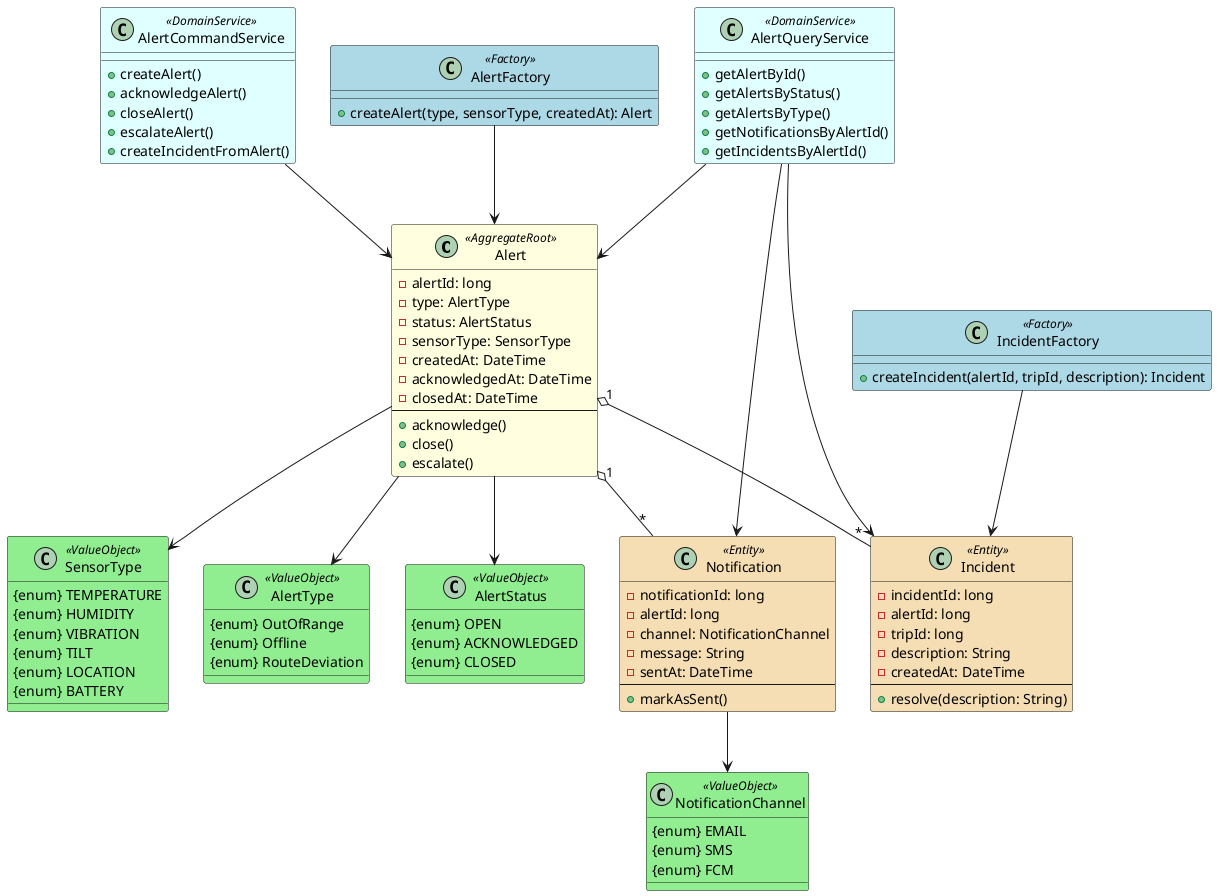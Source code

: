 @startuml
skinparam class {
  BackgroundColor<<Entity>> Wheat
  BackgroundColor<<AggregateRoot>> LightYellow
  BackgroundColor<<Factory>> LightBlue
  BackgroundColor<<ValueObject>> LightGreen
  BackgroundColor<<DomainService>> LightCyan
}

' ========================
' Entities / Aggregate Root
' ========================
class Alert <<AggregateRoot>> {
  - alertId: long
  - type: AlertType
  - status: AlertStatus
  - sensorType: SensorType
  - createdAt: DateTime
  - acknowledgedAt: DateTime
  - closedAt: DateTime
  --
  + acknowledge()
  + close()
  + escalate()
}

class Notification <<Entity>> {
  - notificationId: long
  - alertId: long
  - channel: NotificationChannel
  - message: String
  - sentAt: DateTime
  --
  + markAsSent()
}

class Incident <<Entity>> {
  - incidentId: long
  - alertId: long
  - tripId: long
  - description: String
  - createdAt: DateTime
  --
  + resolve(description: String)
}

' ========================
' Factories
' ========================
class AlertFactory <<Factory>> {
  + createAlert(type, sensorType, createdAt): Alert
}

class IncidentFactory <<Factory>> {
  + createIncident(alertId, tripId, description): Incident
}

' ========================
' Value Objects
' ========================
class AlertType <<ValueObject>> {
  {enum} OutOfRange
  {enum} Offline
  {enum} RouteDeviation
}

class AlertStatus <<ValueObject>> {
  {enum} OPEN
  {enum} ACKNOWLEDGED
  {enum} CLOSED
}

class SensorType <<ValueObject>> {
  {enum} TEMPERATURE
  {enum} HUMIDITY
  {enum} VIBRATION
  {enum} TILT
  {enum} LOCATION
  {enum} BATTERY
}

class NotificationChannel <<ValueObject>> {
  {enum} EMAIL
  {enum} SMS
  {enum} FCM
}

' ========================
' Domain Services
' ========================
class AlertCommandService <<DomainService>> {
  + createAlert()
  + acknowledgeAlert()
  + closeAlert()
  + escalateAlert()
  + createIncidentFromAlert()
}

class AlertQueryService <<DomainService>> {
  + getAlertById()
  + getAlertsByStatus()
  + getAlertsByType()
  + getNotificationsByAlertId()
  + getIncidentsByAlertId()
}

' ========================
' Relationships
' ========================
Alert "1" o-- "*" Notification
Alert "1" o-- "*" Incident

AlertFactory --> Alert
IncidentFactory --> Incident

Alert --> AlertType
Alert --> AlertStatus
Alert --> SensorType
Notification --> NotificationChannel

AlertCommandService --> Alert
AlertQueryService --> Alert
AlertQueryService --> Notification
AlertQueryService --> Incident
@enduml